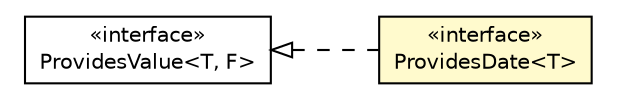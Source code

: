 #!/usr/local/bin/dot
#
# Class diagram 
# Generated by UMLGraph version R5_6-24-gf6e263 (http://www.umlgraph.org/)
#

digraph G {
	edge [fontname="Helvetica",fontsize=10,labelfontname="Helvetica",labelfontsize=10];
	node [fontname="Helvetica",fontsize=10,shape=plaintext];
	nodesep=0.25;
	ranksep=0.5;
	rankdir=LR;
	// org.turbogwt.core.providers.client.ProvidesDate<T>
	c3672 [label=<<table title="org.turbogwt.core.providers.client.ProvidesDate" border="0" cellborder="1" cellspacing="0" cellpadding="2" port="p" bgcolor="lemonChiffon" href="./ProvidesDate.html">
		<tr><td><table border="0" cellspacing="0" cellpadding="1">
<tr><td align="center" balign="center"> &#171;interface&#187; </td></tr>
<tr><td align="center" balign="center"> ProvidesDate&lt;T&gt; </td></tr>
		</table></td></tr>
		</table>>, URL="./ProvidesDate.html", fontname="Helvetica", fontcolor="black", fontsize=10.0];
	// org.turbogwt.core.providers.client.ProvidesValue<T, F>
	c3674 [label=<<table title="org.turbogwt.core.providers.client.ProvidesValue" border="0" cellborder="1" cellspacing="0" cellpadding="2" port="p" href="./ProvidesValue.html">
		<tr><td><table border="0" cellspacing="0" cellpadding="1">
<tr><td align="center" balign="center"> &#171;interface&#187; </td></tr>
<tr><td align="center" balign="center"> ProvidesValue&lt;T, F&gt; </td></tr>
		</table></td></tr>
		</table>>, URL="./ProvidesValue.html", fontname="Helvetica", fontcolor="black", fontsize=10.0];
	//org.turbogwt.core.providers.client.ProvidesDate<T> implements org.turbogwt.core.providers.client.ProvidesValue<T, F>
	c3674:p -> c3672:p [dir=back,arrowtail=empty,style=dashed];
}

